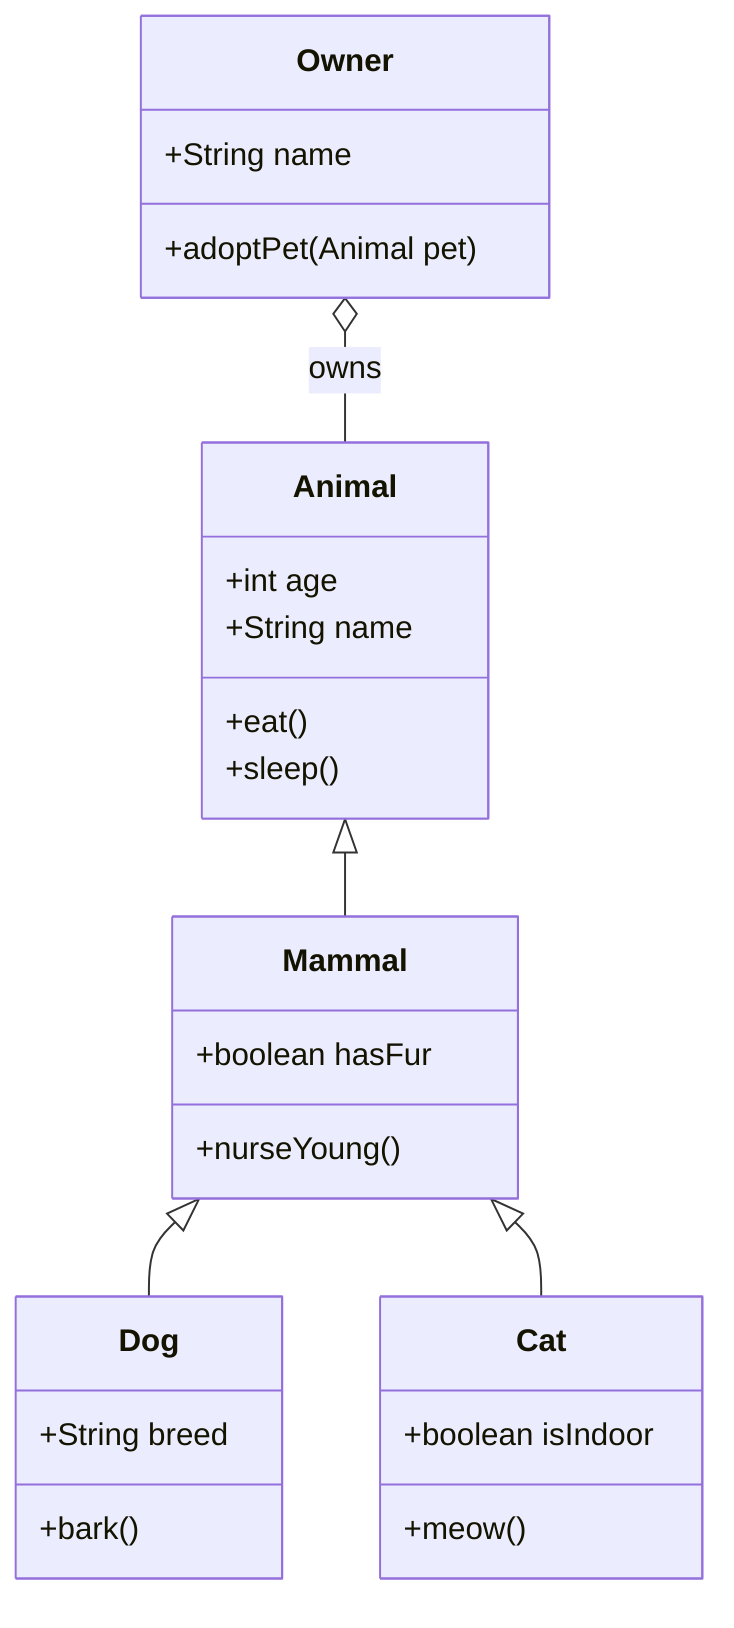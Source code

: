 classDiagram
class Animal{
+int age
+String name
+eat()
+sleep()
}
class Mammal{
+boolean hasFur
+nurseYoung()
}
class Dog{
+String breed
+bark()
}
class Cat{
+boolean isIndoor
+meow()
}
class Owner{
+String name
+adoptPet(Animal pet)
}
Animal <|-- Mammal
Mammal <|-- Dog
Mammal <|-- Cat
Owner o-- Animal : owns